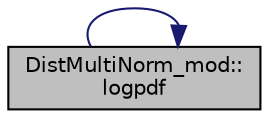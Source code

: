 digraph "DistMultiNorm_mod::logpdf"
{
 // LATEX_PDF_SIZE
  edge [fontname="Helvetica",fontsize="10",labelfontname="Helvetica",labelfontsize="10"];
  node [fontname="Helvetica",fontsize="10",shape=record];
  rankdir="RL";
  Node1 [label="DistMultiNorm_mod::\llogpdf",height=0.2,width=0.4,color="black", fillcolor="grey75", style="filled", fontcolor="black",tooltip="Return the log-value of the probability density function (PDF). Note that a PDF is,..."];
  Node1 -> Node1 [dir="back",color="midnightblue",fontsize="10",style="solid",fontname="Helvetica"];
}
